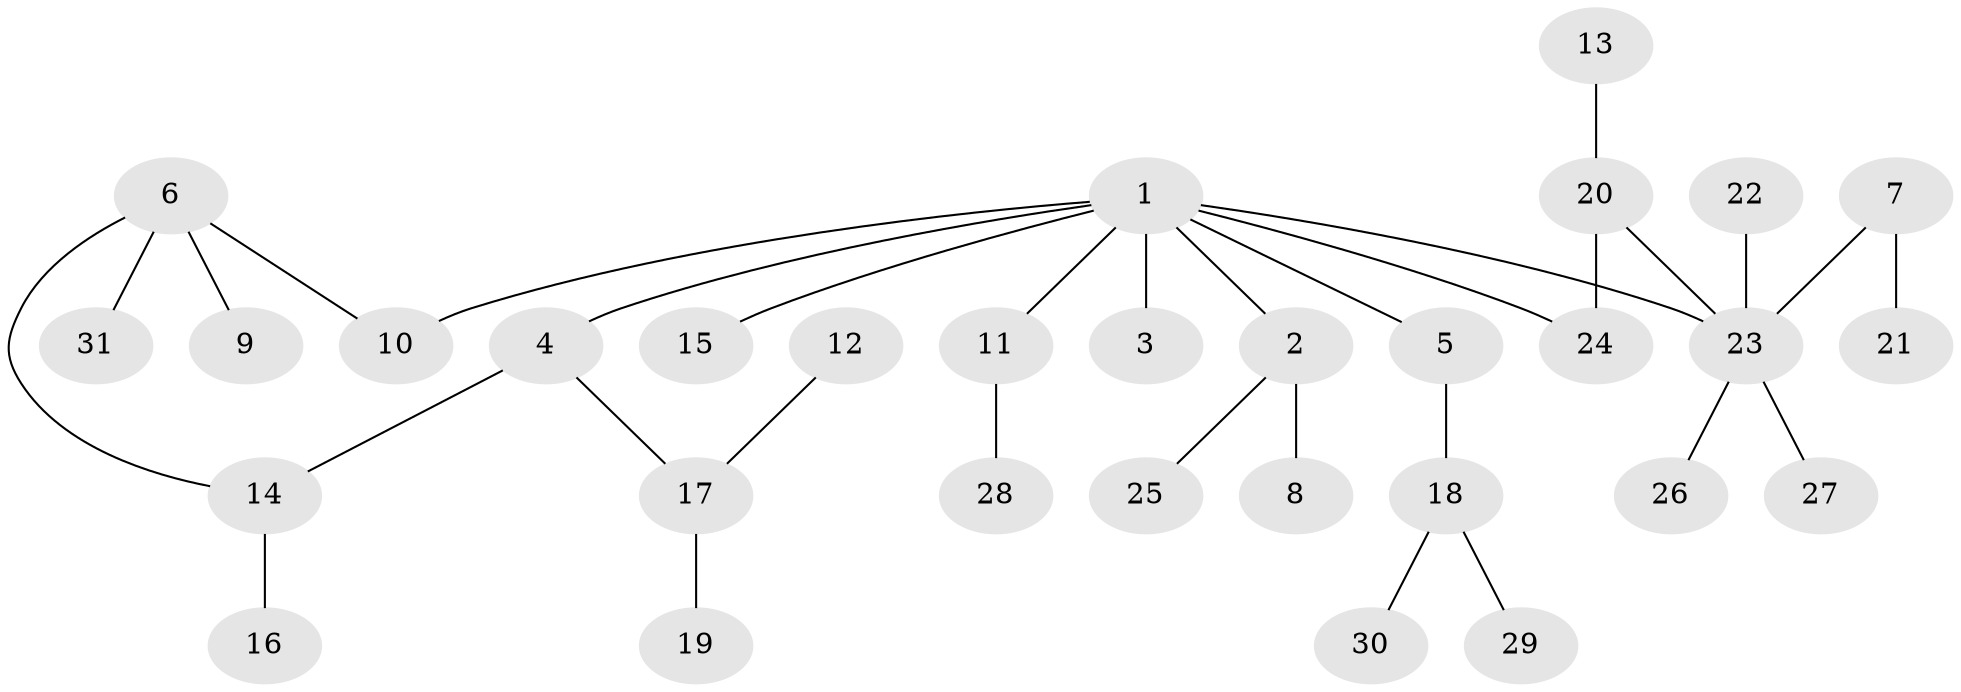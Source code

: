 // original degree distribution, {2: 0.3387096774193548, 5: 0.03225806451612903, 7: 0.03225806451612903, 1: 0.43548387096774194, 3: 0.11290322580645161, 4: 0.04838709677419355}
// Generated by graph-tools (version 1.1) at 2025/25/03/09/25 03:25:35]
// undirected, 31 vertices, 32 edges
graph export_dot {
graph [start="1"]
  node [color=gray90,style=filled];
  1;
  2;
  3;
  4;
  5;
  6;
  7;
  8;
  9;
  10;
  11;
  12;
  13;
  14;
  15;
  16;
  17;
  18;
  19;
  20;
  21;
  22;
  23;
  24;
  25;
  26;
  27;
  28;
  29;
  30;
  31;
  1 -- 2 [weight=1.0];
  1 -- 3 [weight=1.0];
  1 -- 4 [weight=1.0];
  1 -- 5 [weight=1.0];
  1 -- 10 [weight=1.0];
  1 -- 11 [weight=1.0];
  1 -- 15 [weight=1.0];
  1 -- 23 [weight=1.0];
  1 -- 24 [weight=1.0];
  2 -- 8 [weight=1.0];
  2 -- 25 [weight=1.0];
  4 -- 14 [weight=1.0];
  4 -- 17 [weight=1.0];
  5 -- 18 [weight=1.0];
  6 -- 9 [weight=1.0];
  6 -- 10 [weight=1.0];
  6 -- 14 [weight=1.0];
  6 -- 31 [weight=1.0];
  7 -- 21 [weight=1.0];
  7 -- 23 [weight=1.0];
  11 -- 28 [weight=1.0];
  12 -- 17 [weight=1.0];
  13 -- 20 [weight=1.0];
  14 -- 16 [weight=1.0];
  17 -- 19 [weight=1.0];
  18 -- 29 [weight=1.0];
  18 -- 30 [weight=1.0];
  20 -- 23 [weight=1.0];
  20 -- 24 [weight=1.0];
  22 -- 23 [weight=1.0];
  23 -- 26 [weight=1.0];
  23 -- 27 [weight=1.0];
}
